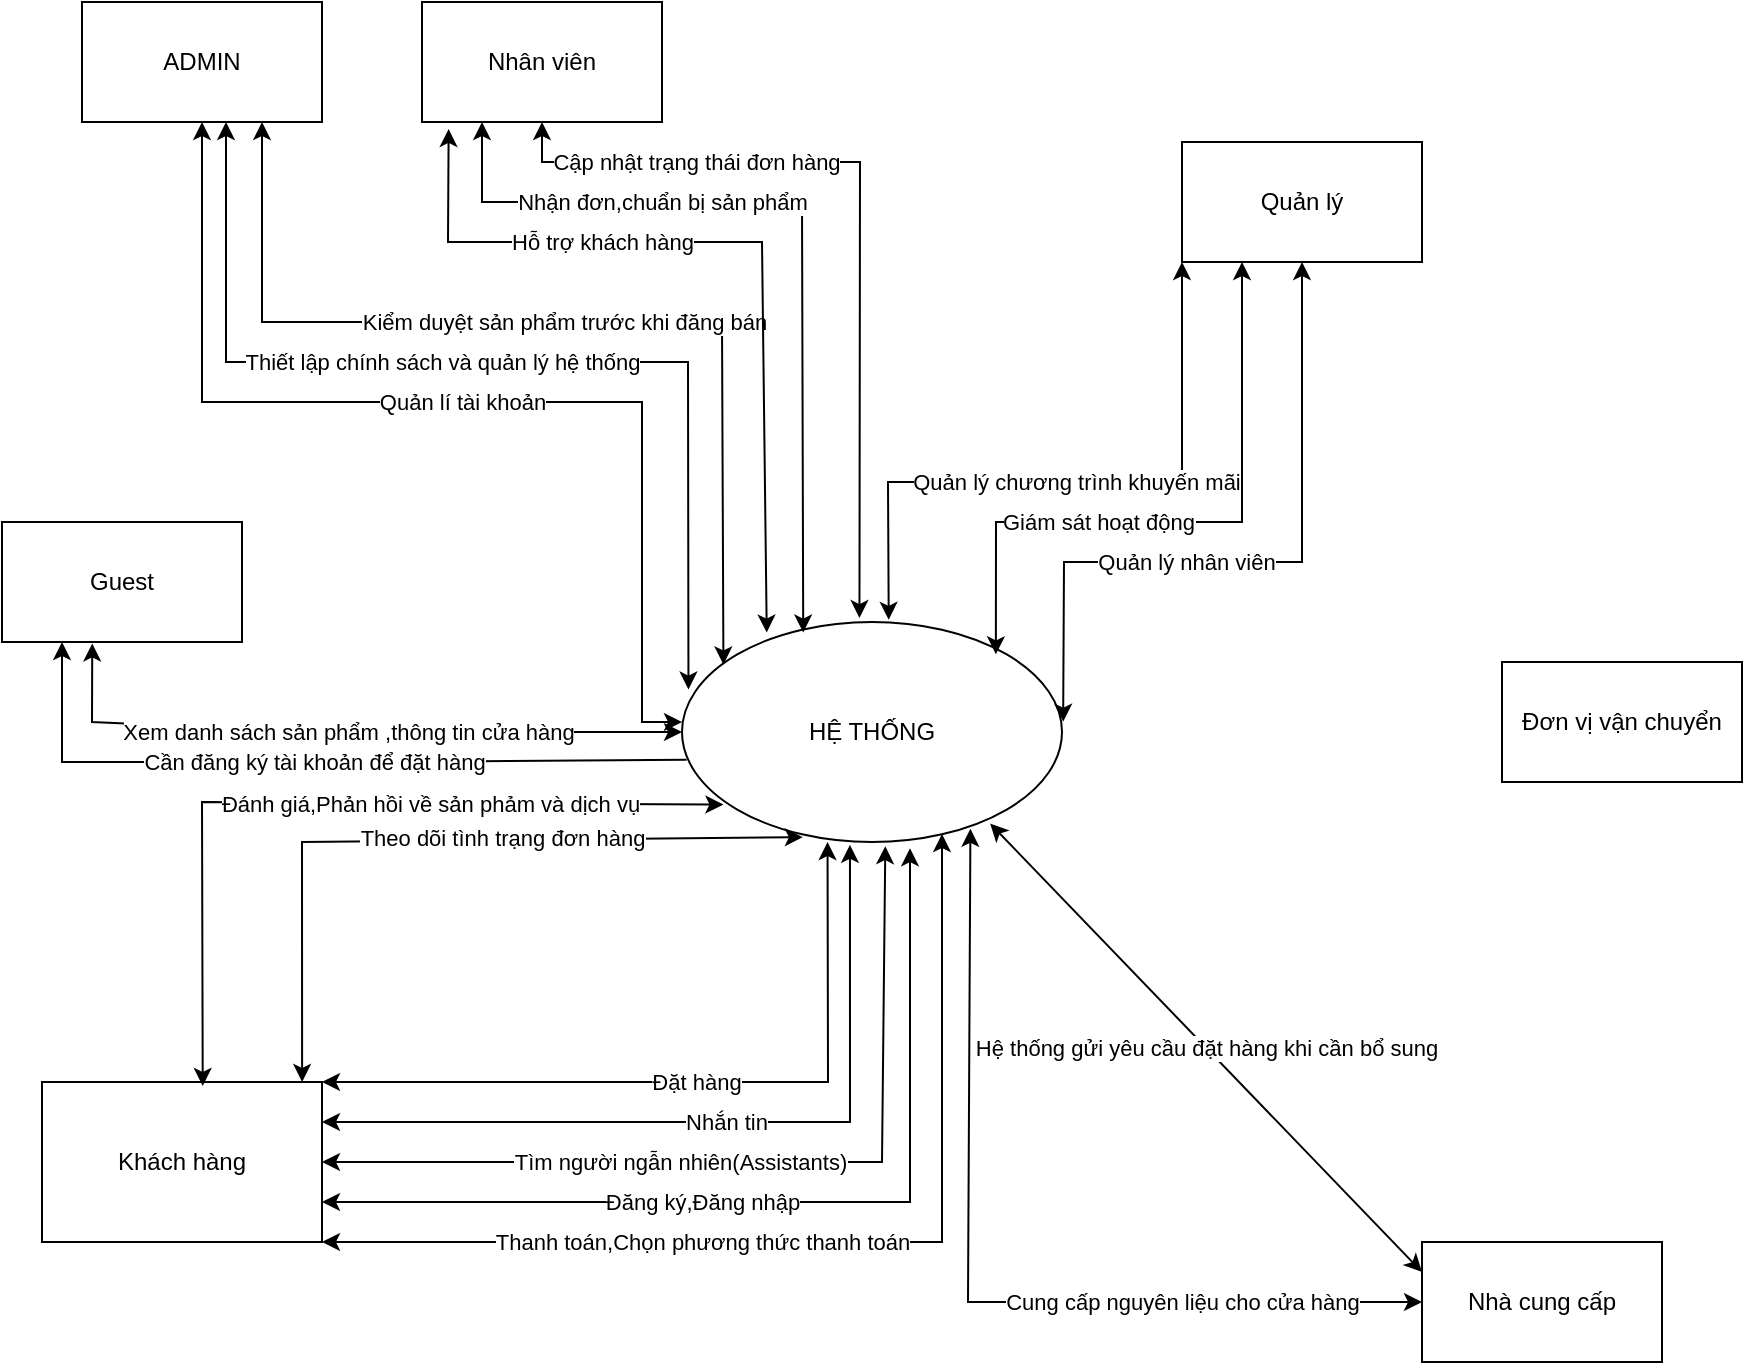 <mxfile version="26.0.16">
  <diagram name="Page-1" id="C_OIR3Y90_Gr9gQQEoFF">
    <mxGraphModel dx="1304" dy="702" grid="1" gridSize="10" guides="1" tooltips="1" connect="1" arrows="1" fold="1" page="1" pageScale="1" pageWidth="850" pageHeight="1100" math="0" shadow="0">
      <root>
        <mxCell id="0" />
        <mxCell id="1" parent="0" />
        <mxCell id="DFrZbY_4Bm73K4eVYEuO-1" value="HỆ THỐNG" style="ellipse;whiteSpace=wrap;html=1;" vertex="1" parent="1">
          <mxGeometry x="340" y="350" width="190" height="110" as="geometry" />
        </mxCell>
        <mxCell id="DFrZbY_4Bm73K4eVYEuO-3" value="Khách hàng" style="rounded=0;whiteSpace=wrap;html=1;" vertex="1" parent="1">
          <mxGeometry x="20" y="580" width="140" height="80" as="geometry" />
        </mxCell>
        <mxCell id="DFrZbY_4Bm73K4eVYEuO-4" value="ADMIN" style="rounded=0;whiteSpace=wrap;html=1;" vertex="1" parent="1">
          <mxGeometry x="40" y="40" width="120" height="60" as="geometry" />
        </mxCell>
        <mxCell id="DFrZbY_4Bm73K4eVYEuO-5" value="Quản lí tài khoản" style="endArrow=classic;startArrow=classic;html=1;rounded=0;exitX=0.5;exitY=1;exitDx=0;exitDy=0;" edge="1" parent="1" source="DFrZbY_4Bm73K4eVYEuO-4">
          <mxGeometry width="50" height="50" relative="1" as="geometry">
            <mxPoint x="400" y="420" as="sourcePoint" />
            <mxPoint x="340" y="400" as="targetPoint" />
            <Array as="points">
              <mxPoint x="100" y="240" />
              <mxPoint x="320" y="240" />
              <mxPoint x="320" y="400" />
            </Array>
          </mxGeometry>
        </mxCell>
        <mxCell id="DFrZbY_4Bm73K4eVYEuO-6" value="Nhân viên" style="rounded=0;whiteSpace=wrap;html=1;" vertex="1" parent="1">
          <mxGeometry x="210" y="40" width="120" height="60" as="geometry" />
        </mxCell>
        <mxCell id="DFrZbY_4Bm73K4eVYEuO-7" value="Quản lý" style="rounded=0;whiteSpace=wrap;html=1;" vertex="1" parent="1">
          <mxGeometry x="590" y="110" width="120" height="60" as="geometry" />
        </mxCell>
        <mxCell id="DFrZbY_4Bm73K4eVYEuO-8" value="Nhà cung cấp" style="rounded=0;whiteSpace=wrap;html=1;" vertex="1" parent="1">
          <mxGeometry x="710" y="660" width="120" height="60" as="geometry" />
        </mxCell>
        <mxCell id="DFrZbY_4Bm73K4eVYEuO-9" value="Đặt hàng" style="endArrow=classic;startArrow=classic;html=1;rounded=0;exitX=1;exitY=0;exitDx=0;exitDy=0;entryX=0.383;entryY=1;entryDx=0;entryDy=0;entryPerimeter=0;" edge="1" parent="1" source="DFrZbY_4Bm73K4eVYEuO-3" target="DFrZbY_4Bm73K4eVYEuO-1">
          <mxGeometry width="50" height="50" relative="1" as="geometry">
            <mxPoint x="400" y="420" as="sourcePoint" />
            <mxPoint x="450" y="370" as="targetPoint" />
            <Array as="points">
              <mxPoint x="413" y="580" />
            </Array>
          </mxGeometry>
        </mxCell>
        <mxCell id="DFrZbY_4Bm73K4eVYEuO-11" value="Nhắn tin" style="endArrow=classic;startArrow=classic;html=1;rounded=0;exitX=1;exitY=0.25;exitDx=0;exitDy=0;entryX=0.442;entryY=1.013;entryDx=0;entryDy=0;entryPerimeter=0;" edge="1" parent="1" source="DFrZbY_4Bm73K4eVYEuO-3" target="DFrZbY_4Bm73K4eVYEuO-1">
          <mxGeometry width="50" height="50" relative="1" as="geometry">
            <mxPoint x="400" y="420" as="sourcePoint" />
            <mxPoint x="450" y="370" as="targetPoint" />
            <Array as="points">
              <mxPoint x="424" y="600" />
            </Array>
          </mxGeometry>
        </mxCell>
        <mxCell id="DFrZbY_4Bm73K4eVYEuO-12" value="Tìm người ngẫn nhiên(Assistants)" style="endArrow=classic;startArrow=classic;html=1;rounded=0;entryX=0.535;entryY=1.019;entryDx=0;entryDy=0;exitX=1;exitY=0.5;exitDx=0;exitDy=0;entryPerimeter=0;" edge="1" parent="1" source="DFrZbY_4Bm73K4eVYEuO-3" target="DFrZbY_4Bm73K4eVYEuO-1">
          <mxGeometry x="-0.182" width="50" height="50" relative="1" as="geometry">
            <mxPoint x="143" y="610" as="sourcePoint" />
            <mxPoint x="440" y="460" as="targetPoint" />
            <Array as="points">
              <mxPoint x="440" y="620" />
            </Array>
            <mxPoint as="offset" />
          </mxGeometry>
        </mxCell>
        <mxCell id="DFrZbY_4Bm73K4eVYEuO-13" value="Đơn vị vận chuyển" style="rounded=0;whiteSpace=wrap;html=1;" vertex="1" parent="1">
          <mxGeometry x="750" y="370" width="120" height="60" as="geometry" />
        </mxCell>
        <mxCell id="DFrZbY_4Bm73K4eVYEuO-14" value="Quản lý nhân viên" style="endArrow=classic;startArrow=classic;html=1;rounded=0;entryX=0.5;entryY=1;entryDx=0;entryDy=0;exitX=1.003;exitY=0.453;exitDx=0;exitDy=0;exitPerimeter=0;" edge="1" parent="1" source="DFrZbY_4Bm73K4eVYEuO-1" target="DFrZbY_4Bm73K4eVYEuO-7">
          <mxGeometry x="-0.194" width="50" height="50" relative="1" as="geometry">
            <mxPoint x="520" y="400" as="sourcePoint" />
            <mxPoint x="450" y="370" as="targetPoint" />
            <Array as="points">
              <mxPoint x="531" y="320" />
              <mxPoint x="650" y="320" />
            </Array>
            <mxPoint as="offset" />
          </mxGeometry>
        </mxCell>
        <mxCell id="DFrZbY_4Bm73K4eVYEuO-15" value="Guest" style="rounded=0;whiteSpace=wrap;html=1;" vertex="1" parent="1">
          <mxGeometry y="300" width="120" height="60" as="geometry" />
        </mxCell>
        <mxCell id="DFrZbY_4Bm73K4eVYEuO-16" value="Thiết lập chính sách và quản lý hệ thống" style="endArrow=classic;startArrow=classic;html=1;rounded=0;entryX=0.017;entryY=0.307;entryDx=0;entryDy=0;entryPerimeter=0;" edge="1" parent="1" target="DFrZbY_4Bm73K4eVYEuO-1">
          <mxGeometry x="-0.114" width="50" height="50" relative="1" as="geometry">
            <mxPoint x="112" y="100" as="sourcePoint" />
            <mxPoint x="400" y="350" as="targetPoint" />
            <Array as="points">
              <mxPoint x="112" y="220" />
              <mxPoint x="343" y="220" />
            </Array>
            <mxPoint as="offset" />
          </mxGeometry>
        </mxCell>
        <mxCell id="DFrZbY_4Bm73K4eVYEuO-17" value="Đăng ký,Đăng nhập" style="endArrow=classic;startArrow=classic;html=1;rounded=0;exitX=1;exitY=0.75;exitDx=0;exitDy=0;entryX=0.6;entryY=1.028;entryDx=0;entryDy=0;entryPerimeter=0;" edge="1" parent="1" source="DFrZbY_4Bm73K4eVYEuO-3" target="DFrZbY_4Bm73K4eVYEuO-1">
          <mxGeometry x="-0.193" width="50" height="50" relative="1" as="geometry">
            <mxPoint x="260" y="400" as="sourcePoint" />
            <mxPoint x="310" y="350" as="targetPoint" />
            <Array as="points">
              <mxPoint x="454" y="640" />
            </Array>
            <mxPoint as="offset" />
          </mxGeometry>
        </mxCell>
        <mxCell id="DFrZbY_4Bm73K4eVYEuO-18" value="Thanh toán,Chọn phương thức thanh toán" style="endArrow=classic;startArrow=classic;html=1;rounded=0;exitX=1;exitY=1;exitDx=0;exitDy=0;" edge="1" parent="1" source="DFrZbY_4Bm73K4eVYEuO-3">
          <mxGeometry x="-0.26" width="50" height="50" relative="1" as="geometry">
            <mxPoint x="260" y="400" as="sourcePoint" />
            <mxPoint x="470" y="456" as="targetPoint" />
            <Array as="points">
              <mxPoint x="470" y="660" />
            </Array>
            <mxPoint as="offset" />
          </mxGeometry>
        </mxCell>
        <mxCell id="DFrZbY_4Bm73K4eVYEuO-19" value="Theo dõi tình trạng đơn hàng" style="endArrow=classic;startArrow=classic;html=1;rounded=0;exitX=0.929;exitY=0;exitDx=0;exitDy=0;exitPerimeter=0;entryX=0.318;entryY=0.978;entryDx=0;entryDy=0;entryPerimeter=0;" edge="1" parent="1" source="DFrZbY_4Bm73K4eVYEuO-3" target="DFrZbY_4Bm73K4eVYEuO-1">
          <mxGeometry x="0.188" y="1" width="50" height="50" relative="1" as="geometry">
            <mxPoint x="260" y="400" as="sourcePoint" />
            <mxPoint x="310" y="350" as="targetPoint" />
            <Array as="points">
              <mxPoint x="150" y="460" />
            </Array>
            <mxPoint as="offset" />
          </mxGeometry>
        </mxCell>
        <mxCell id="DFrZbY_4Bm73K4eVYEuO-20" value="Đánh giá,Phản hồi về sản phảm và dịch vụ" style="endArrow=classic;startArrow=classic;html=1;rounded=0;exitX=0.574;exitY=0.025;exitDx=0;exitDy=0;exitPerimeter=0;entryX=0.109;entryY=0.83;entryDx=0;entryDy=0;entryPerimeter=0;" edge="1" parent="1" source="DFrZbY_4Bm73K4eVYEuO-3" target="DFrZbY_4Bm73K4eVYEuO-1">
          <mxGeometry x="0.274" width="50" height="50" relative="1" as="geometry">
            <mxPoint x="170" y="360" as="sourcePoint" />
            <mxPoint x="220" y="310" as="targetPoint" />
            <Array as="points">
              <mxPoint x="100" y="440" />
            </Array>
            <mxPoint as="offset" />
          </mxGeometry>
        </mxCell>
        <mxCell id="DFrZbY_4Bm73K4eVYEuO-21" value="Kiểm duyệt sản phẩm trước khi đăng bán" style="endArrow=classic;startArrow=classic;html=1;rounded=0;exitX=0.75;exitY=1;exitDx=0;exitDy=0;entryX=0.109;entryY=0.193;entryDx=0;entryDy=0;entryPerimeter=0;" edge="1" parent="1" source="DFrZbY_4Bm73K4eVYEuO-4" target="DFrZbY_4Bm73K4eVYEuO-1">
          <mxGeometry width="50" height="50" relative="1" as="geometry">
            <mxPoint x="160" y="350" as="sourcePoint" />
            <mxPoint x="360" y="360" as="targetPoint" />
            <Array as="points">
              <mxPoint x="130" y="200" />
              <mxPoint x="360" y="200" />
            </Array>
          </mxGeometry>
        </mxCell>
        <mxCell id="DFrZbY_4Bm73K4eVYEuO-22" value="" style="endArrow=classic;startArrow=classic;html=1;rounded=0;entryX=0.759;entryY=0.94;entryDx=0;entryDy=0;entryPerimeter=0;exitX=0;exitY=0.5;exitDx=0;exitDy=0;" edge="1" parent="1" source="DFrZbY_4Bm73K4eVYEuO-8" target="DFrZbY_4Bm73K4eVYEuO-1">
          <mxGeometry width="50" height="50" relative="1" as="geometry">
            <mxPoint x="150" y="400" as="sourcePoint" />
            <mxPoint x="200" y="350" as="targetPoint" />
            <Array as="points">
              <mxPoint x="483" y="690" />
            </Array>
          </mxGeometry>
        </mxCell>
        <mxCell id="DFrZbY_4Bm73K4eVYEuO-23" value="Cung cấp nguyên liệu cho cửa hàng" style="edgeLabel;html=1;align=center;verticalAlign=middle;resizable=0;points=[];" vertex="1" connectable="0" parent="DFrZbY_4Bm73K4eVYEuO-22">
          <mxGeometry x="-0.618" y="-1" relative="1" as="geometry">
            <mxPoint x="-32" y="1" as="offset" />
          </mxGeometry>
        </mxCell>
        <mxCell id="DFrZbY_4Bm73K4eVYEuO-24" value="Hệ thống gửi yêu cầu đặt hàng khi cần bổ sung" style="endArrow=classic;startArrow=classic;html=1;rounded=0;exitX=0;exitY=0.25;exitDx=0;exitDy=0;entryX=0.811;entryY=0.916;entryDx=0;entryDy=0;entryPerimeter=0;" edge="1" parent="1" source="DFrZbY_4Bm73K4eVYEuO-8" target="DFrZbY_4Bm73K4eVYEuO-1">
          <mxGeometry width="50" height="50" relative="1" as="geometry">
            <mxPoint x="150" y="400" as="sourcePoint" />
            <mxPoint x="200" y="350" as="targetPoint" />
            <Array as="points" />
          </mxGeometry>
        </mxCell>
        <mxCell id="DFrZbY_4Bm73K4eVYEuO-25" value="Xem danh sách sản phẩm ,thông tin cửa hàng" style="endArrow=classic;startArrow=classic;html=1;rounded=0;exitX=0.376;exitY=1.012;exitDx=0;exitDy=0;entryX=0;entryY=0.5;entryDx=0;entryDy=0;exitPerimeter=0;" edge="1" parent="1" source="DFrZbY_4Bm73K4eVYEuO-15" target="DFrZbY_4Bm73K4eVYEuO-1">
          <mxGeometry width="50" height="50" relative="1" as="geometry">
            <mxPoint x="210" y="400" as="sourcePoint" />
            <mxPoint x="260" y="350" as="targetPoint" />
            <Array as="points">
              <mxPoint x="45" y="400" />
              <mxPoint x="160" y="405" />
            </Array>
          </mxGeometry>
        </mxCell>
        <mxCell id="DFrZbY_4Bm73K4eVYEuO-27" value="Cần đăng ký tài khoản để đặt hàng" style="endArrow=classic;html=1;rounded=0;entryX=0.25;entryY=1;entryDx=0;entryDy=0;exitX=0.012;exitY=0.626;exitDx=0;exitDy=0;exitPerimeter=0;" edge="1" parent="1" source="DFrZbY_4Bm73K4eVYEuO-1" target="DFrZbY_4Bm73K4eVYEuO-15">
          <mxGeometry width="50" height="50" relative="1" as="geometry">
            <mxPoint x="290" y="400" as="sourcePoint" />
            <mxPoint x="340" y="350" as="targetPoint" />
            <Array as="points">
              <mxPoint x="190" y="420" />
              <mxPoint x="30" y="420" />
            </Array>
          </mxGeometry>
        </mxCell>
        <mxCell id="DFrZbY_4Bm73K4eVYEuO-28" value="Nhận đơn,chuẩn bị sản phẩm" style="endArrow=classic;startArrow=classic;html=1;rounded=0;entryX=0.25;entryY=1;entryDx=0;entryDy=0;exitX=0.319;exitY=0.048;exitDx=0;exitDy=0;exitPerimeter=0;" edge="1" parent="1" source="DFrZbY_4Bm73K4eVYEuO-1" target="DFrZbY_4Bm73K4eVYEuO-6">
          <mxGeometry x="0.372" width="50" height="50" relative="1" as="geometry">
            <mxPoint x="290" y="400" as="sourcePoint" />
            <mxPoint x="340" y="350" as="targetPoint" />
            <Array as="points">
              <mxPoint x="400" y="140" />
              <mxPoint x="240" y="140" />
            </Array>
            <mxPoint as="offset" />
          </mxGeometry>
        </mxCell>
        <mxCell id="DFrZbY_4Bm73K4eVYEuO-29" value="Cập nhật trạng thái đơn hàng" style="endArrow=classic;startArrow=classic;html=1;rounded=0;entryX=0.5;entryY=1;entryDx=0;entryDy=0;exitX=0.467;exitY=-0.018;exitDx=0;exitDy=0;exitPerimeter=0;" edge="1" parent="1" source="DFrZbY_4Bm73K4eVYEuO-1" target="DFrZbY_4Bm73K4eVYEuO-6">
          <mxGeometry x="0.523" width="50" height="50" relative="1" as="geometry">
            <mxPoint x="440" y="340" as="sourcePoint" />
            <mxPoint x="340" y="350" as="targetPoint" />
            <Array as="points">
              <mxPoint x="429" y="120" />
              <mxPoint x="270" y="120" />
            </Array>
            <mxPoint as="offset" />
          </mxGeometry>
        </mxCell>
        <mxCell id="DFrZbY_4Bm73K4eVYEuO-30" value="Hỗ trợ khách hàng" style="endArrow=classic;startArrow=classic;html=1;rounded=0;exitX=0.111;exitY=1.058;exitDx=0;exitDy=0;exitPerimeter=0;entryX=0.223;entryY=0.048;entryDx=0;entryDy=0;entryPerimeter=0;" edge="1" parent="1" source="DFrZbY_4Bm73K4eVYEuO-6" target="DFrZbY_4Bm73K4eVYEuO-1">
          <mxGeometry x="-0.347" width="50" height="50" relative="1" as="geometry">
            <mxPoint x="290" y="400" as="sourcePoint" />
            <mxPoint x="340" y="350" as="targetPoint" />
            <Array as="points">
              <mxPoint x="223" y="160" />
              <mxPoint x="380" y="160" />
            </Array>
            <mxPoint as="offset" />
          </mxGeometry>
        </mxCell>
        <mxCell id="DFrZbY_4Bm73K4eVYEuO-31" value="Giám sát hoạt động" style="endArrow=classic;startArrow=classic;html=1;rounded=0;exitX=0.826;exitY=0.147;exitDx=0;exitDy=0;entryX=0.25;entryY=1;entryDx=0;entryDy=0;exitPerimeter=0;" edge="1" parent="1" source="DFrZbY_4Bm73K4eVYEuO-1" target="DFrZbY_4Bm73K4eVYEuO-7">
          <mxGeometry x="-0.265" width="50" height="50" relative="1" as="geometry">
            <mxPoint x="290" y="400" as="sourcePoint" />
            <mxPoint x="340" y="350" as="targetPoint" />
            <Array as="points">
              <mxPoint x="497" y="300" />
              <mxPoint x="620" y="300" />
            </Array>
            <mxPoint as="offset" />
          </mxGeometry>
        </mxCell>
        <mxCell id="DFrZbY_4Bm73K4eVYEuO-32" value="Quản lý chương trình khuyến mãi" style="endArrow=classic;startArrow=classic;html=1;rounded=0;exitX=0.544;exitY=-0.01;exitDx=0;exitDy=0;exitPerimeter=0;entryX=0;entryY=1;entryDx=0;entryDy=0;" edge="1" parent="1" source="DFrZbY_4Bm73K4eVYEuO-1" target="DFrZbY_4Bm73K4eVYEuO-7">
          <mxGeometry width="50" height="50" relative="1" as="geometry">
            <mxPoint x="290" y="400" as="sourcePoint" />
            <mxPoint x="340" y="350" as="targetPoint" />
            <Array as="points">
              <mxPoint x="443" y="280" />
              <mxPoint x="590" y="280" />
            </Array>
          </mxGeometry>
        </mxCell>
      </root>
    </mxGraphModel>
  </diagram>
</mxfile>
